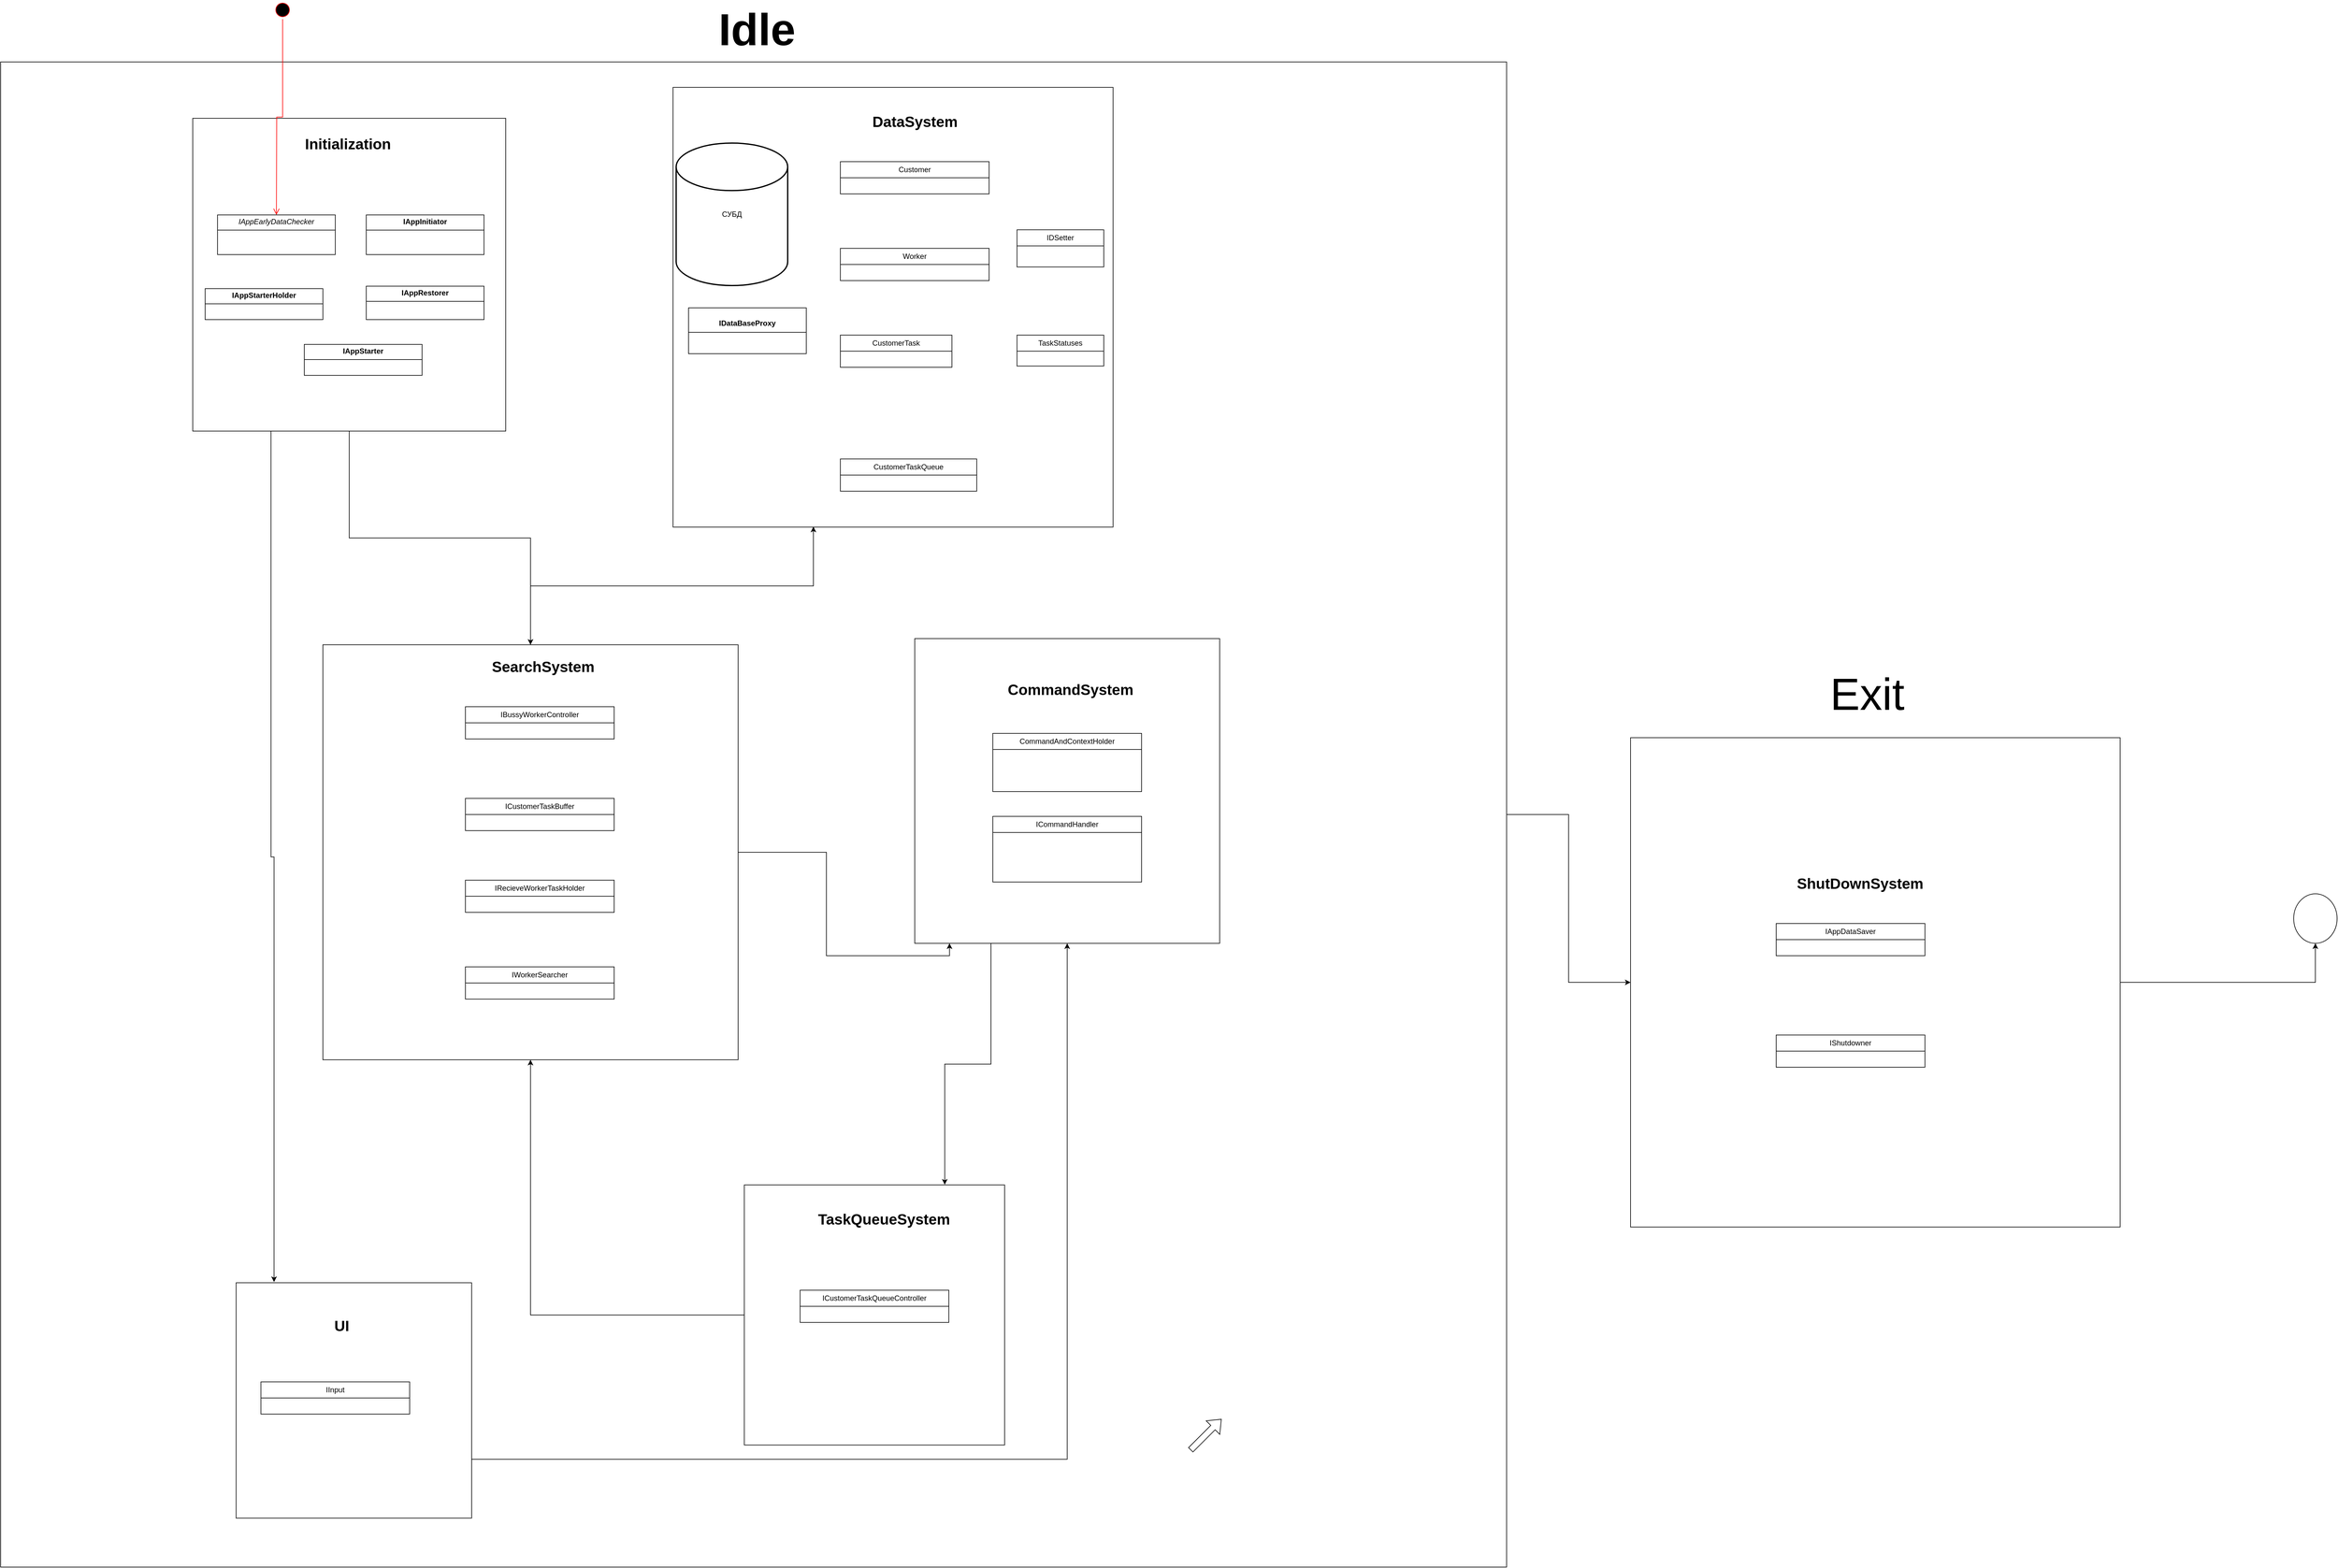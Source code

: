 <mxfile version="24.5.4" type="google">
  <diagram name="Страница — 1" id="06YoD1uIXqBe-JVSrtWJ">
    <mxGraphModel dx="11596" dy="6507" grid="1" gridSize="10" guides="1" tooltips="1" connect="1" arrows="1" fold="1" page="1" pageScale="1" pageWidth="3300" pageHeight="2339" math="0" shadow="0">
      <root>
        <mxCell id="0" />
        <mxCell id="1" parent="0" />
        <mxCell id="HAsTS4OdkzGYMO4ZyDFc-28" style="edgeStyle=orthogonalEdgeStyle;rounded=0;orthogonalLoop=1;jettySize=auto;html=1;" parent="1" source="HAsTS4OdkzGYMO4ZyDFc-27" target="S1WCDNtpzMyjyydsW5-L-11" edge="1">
          <mxGeometry relative="1" as="geometry" />
        </mxCell>
        <mxCell id="HAsTS4OdkzGYMO4ZyDFc-27" value="" style="whiteSpace=wrap;html=1;aspect=fixed;" parent="1" vertex="1">
          <mxGeometry x="-40" y="-41" width="2430" height="2430" as="geometry" />
        </mxCell>
        <mxCell id="S1WCDNtpzMyjyydsW5-L-4" value="" style="whiteSpace=wrap;html=1;aspect=fixed;" parent="1" vertex="1">
          <mxGeometry x="1045" width="710" height="710" as="geometry" />
        </mxCell>
        <mxCell id="HAsTS4OdkzGYMO4ZyDFc-6" style="edgeStyle=orthogonalEdgeStyle;rounded=0;orthogonalLoop=1;jettySize=auto;html=1;" parent="1" source="S1WCDNtpzMyjyydsW5-L-2" target="S1WCDNtpzMyjyydsW5-L-9" edge="1">
          <mxGeometry relative="1" as="geometry" />
        </mxCell>
        <mxCell id="S1WCDNtpzMyjyydsW5-L-2" value="" style="whiteSpace=wrap;html=1;aspect=fixed;" parent="1" vertex="1">
          <mxGeometry x="270" y="50" width="505" height="505" as="geometry" />
        </mxCell>
        <mxCell id="yQI8sekQ2M6SBxOrnfXO-2" value="" style="ellipse;html=1;shape=startState;fillColor=#000000;strokeColor=#ff0000;" parent="1" vertex="1">
          <mxGeometry x="400" y="-140" width="30" height="30" as="geometry" />
        </mxCell>
        <mxCell id="yQI8sekQ2M6SBxOrnfXO-3" value="" style="edgeStyle=orthogonalEdgeStyle;html=1;verticalAlign=bottom;endArrow=open;endSize=8;strokeColor=#ff0000;rounded=0;" parent="1" source="yQI8sekQ2M6SBxOrnfXO-2" edge="1">
          <mxGeometry relative="1" as="geometry">
            <mxPoint x="405" y="206" as="targetPoint" />
          </mxGeometry>
        </mxCell>
        <mxCell id="NKTjPdkTCfADLDyeyWAk-1" value="&lt;p style=&quot;margin:0px;margin-top:4px;text-align:center;&quot;&gt;&lt;i&gt;IAppEarlyDataChecker&lt;/i&gt;&lt;br&gt;&lt;/p&gt;&lt;hr size=&quot;1&quot; style=&quot;border-style:solid;&quot;&gt;&lt;p style=&quot;margin:0px;margin-left:4px;&quot;&gt;&lt;/p&gt;&lt;p style=&quot;margin:0px;margin-left:4px;&quot;&gt;&lt;br&gt;&lt;/p&gt;" style="verticalAlign=top;align=left;overflow=fill;html=1;whiteSpace=wrap;" parent="1" vertex="1">
          <mxGeometry x="310" y="206" width="190" height="64" as="geometry" />
        </mxCell>
        <mxCell id="NKTjPdkTCfADLDyeyWAk-2" value="&lt;p style=&quot;margin:0px;margin-top:4px;text-align:center;&quot;&gt;&lt;b&gt;IAppInitiator&lt;/b&gt;&lt;br&gt;&lt;/p&gt;&lt;hr size=&quot;1&quot; style=&quot;border-style:solid;&quot;&gt;&lt;p style=&quot;margin:0px;margin-left:4px;&quot;&gt;&lt;br&gt;&lt;/p&gt;" style="verticalAlign=top;align=left;overflow=fill;html=1;whiteSpace=wrap;" parent="1" vertex="1">
          <mxGeometry x="550" y="206" width="190" height="64" as="geometry" />
        </mxCell>
        <mxCell id="NKTjPdkTCfADLDyeyWAk-3" value="&lt;p style=&quot;margin:0px;margin-top:4px;text-align:center;&quot;&gt;&lt;b&gt;IAppRestorer&lt;/b&gt;&lt;br&gt;&lt;/p&gt;&lt;hr size=&quot;1&quot; style=&quot;border-style:solid;&quot;&gt;&lt;p style=&quot;margin:0px;margin-left:4px;&quot;&gt;&lt;br&gt;&lt;/p&gt;&lt;p style=&quot;margin:0px;margin-left:4px;&quot;&gt;&lt;br&gt;&lt;br&gt;&lt;/p&gt;" style="verticalAlign=top;align=left;overflow=fill;html=1;whiteSpace=wrap;" parent="1" vertex="1">
          <mxGeometry x="550" y="321" width="190" height="54" as="geometry" />
        </mxCell>
        <mxCell id="NKTjPdkTCfADLDyeyWAk-4" value="&lt;p style=&quot;margin:0px;margin-top:4px;text-align:center;&quot;&gt;&lt;b&gt;IAppStarter&lt;/b&gt;&lt;br&gt;&lt;/p&gt;&lt;hr size=&quot;1&quot; style=&quot;border-style:solid;&quot;&gt;&lt;p style=&quot;margin:0px;margin-left:4px;&quot;&gt;&lt;br&gt;&lt;/p&gt;" style="verticalAlign=top;align=left;overflow=fill;html=1;whiteSpace=wrap;" parent="1" vertex="1">
          <mxGeometry x="450" y="415" width="190" height="50" as="geometry" />
        </mxCell>
        <mxCell id="NKTjPdkTCfADLDyeyWAk-5" value="&lt;p style=&quot;margin:0px;margin-top:4px;text-align:center;&quot;&gt;&lt;br&gt;&lt;b&gt;IDataBaseProxy&lt;/b&gt;&lt;/p&gt;&lt;hr size=&quot;1&quot; style=&quot;border-style:solid;&quot;&gt;&lt;p style=&quot;margin:0px;margin-left:4px;&quot;&gt;&lt;br&gt;&lt;/p&gt;" style="verticalAlign=top;align=left;overflow=fill;html=1;whiteSpace=wrap;" parent="1" vertex="1">
          <mxGeometry x="1070" y="356" width="190" height="74" as="geometry" />
        </mxCell>
        <mxCell id="NKTjPdkTCfADLDyeyWAk-6" value="СУБД" style="strokeWidth=2;html=1;shape=mxgraph.flowchart.database;whiteSpace=wrap;" parent="1" vertex="1">
          <mxGeometry x="1050" y="90" width="180" height="230" as="geometry" />
        </mxCell>
        <mxCell id="NKTjPdkTCfADLDyeyWAk-37" value="Customer" style="swimlane;fontStyle=0;childLayout=stackLayout;horizontal=1;startSize=26;fillColor=none;horizontalStack=0;resizeParent=1;resizeParentMax=0;resizeLast=0;collapsible=1;marginBottom=0;whiteSpace=wrap;html=1;" parent="1" vertex="1">
          <mxGeometry x="1315" y="120" width="240" height="52" as="geometry" />
        </mxCell>
        <mxCell id="NKTjPdkTCfADLDyeyWAk-41" value="CustomerTask" style="swimlane;fontStyle=0;childLayout=stackLayout;horizontal=1;startSize=26;fillColor=none;horizontalStack=0;resizeParent=1;resizeParentMax=0;resizeLast=0;collapsible=1;marginBottom=0;whiteSpace=wrap;html=1;" parent="1" vertex="1">
          <mxGeometry x="1315" y="400" width="180" height="52" as="geometry" />
        </mxCell>
        <mxCell id="NKTjPdkTCfADLDyeyWAk-46" value="TaskStatuses" style="swimlane;fontStyle=0;childLayout=stackLayout;horizontal=1;startSize=26;fillColor=none;horizontalStack=0;resizeParent=1;resizeParentMax=0;resizeLast=0;collapsible=1;marginBottom=0;whiteSpace=wrap;html=1;" parent="1" vertex="1">
          <mxGeometry x="1600" y="400" width="140" height="50" as="geometry" />
        </mxCell>
        <mxCell id="NKTjPdkTCfADLDyeyWAk-47" value="&lt;div&gt;&lt;div&gt;&lt;br&gt;&lt;/div&gt;&lt;/div&gt;" style="text;strokeColor=none;fillColor=none;align=left;verticalAlign=top;spacingLeft=4;spacingRight=4;overflow=hidden;rotatable=0;points=[[0,0.5],[1,0.5]];portConstraint=eastwest;whiteSpace=wrap;html=1;" parent="NKTjPdkTCfADLDyeyWAk-46" vertex="1">
          <mxGeometry y="26" width="140" height="24" as="geometry" />
        </mxCell>
        <mxCell id="NKTjPdkTCfADLDyeyWAk-50" value="Worker" style="swimlane;fontStyle=0;childLayout=stackLayout;horizontal=1;startSize=26;fillColor=none;horizontalStack=0;resizeParent=1;resizeParentMax=0;resizeLast=0;collapsible=1;marginBottom=0;whiteSpace=wrap;html=1;" parent="1" vertex="1">
          <mxGeometry x="1315" y="260" width="240" height="52" as="geometry" />
        </mxCell>
        <mxCell id="NKTjPdkTCfADLDyeyWAk-54" value="CustomerTaskQueue" style="swimlane;fontStyle=0;childLayout=stackLayout;horizontal=1;startSize=26;fillColor=none;horizontalStack=0;resizeParent=1;resizeParentMax=0;resizeLast=0;collapsible=1;marginBottom=0;whiteSpace=wrap;html=1;" parent="1" vertex="1">
          <mxGeometry x="1315" y="600" width="220" height="52" as="geometry" />
        </mxCell>
        <mxCell id="S1WCDNtpzMyjyydsW5-L-3" value="Initialization&lt;div&gt;&lt;br&gt;&lt;/div&gt;" style="text;strokeColor=none;fillColor=none;html=1;fontSize=24;fontStyle=1;verticalAlign=middle;align=center;" parent="1" vertex="1">
          <mxGeometry x="470" y="86" width="100" height="40" as="geometry" />
        </mxCell>
        <mxCell id="S1WCDNtpzMyjyydsW5-L-6" value="DataSystem&lt;div&gt;&lt;br&gt;&lt;/div&gt;" style="text;strokeColor=none;fillColor=none;html=1;fontSize=24;fontStyle=1;verticalAlign=middle;align=center;" parent="1" vertex="1">
          <mxGeometry x="1385" y="50" width="100" height="40" as="geometry" />
        </mxCell>
        <mxCell id="S1WCDNtpzMyjyydsW5-L-7" value="" style="whiteSpace=wrap;html=1;aspect=fixed;" parent="1" vertex="1">
          <mxGeometry x="1435" y="890" width="492" height="492" as="geometry" />
        </mxCell>
        <mxCell id="S1WCDNtpzMyjyydsW5-L-8" value="CommandSystem&lt;div&gt;&lt;br&gt;&lt;/div&gt;" style="text;strokeColor=none;fillColor=none;html=1;fontSize=24;fontStyle=1;verticalAlign=middle;align=center;" parent="1" vertex="1">
          <mxGeometry x="1636" y="967" width="100" height="40" as="geometry" />
        </mxCell>
        <mxCell id="S1WCDNtpzMyjyydsW5-L-9" value="" style="whiteSpace=wrap;html=1;aspect=fixed;" parent="1" vertex="1">
          <mxGeometry x="480" y="900" width="670" height="670" as="geometry" />
        </mxCell>
        <mxCell id="S1WCDNtpzMyjyydsW5-L-10" value="&lt;div&gt;SearchSystem&lt;/div&gt;&lt;div&gt;&lt;br&gt;&lt;/div&gt;" style="text;strokeColor=none;fillColor=none;html=1;fontSize=24;fontStyle=1;verticalAlign=middle;align=center;" parent="1" vertex="1">
          <mxGeometry x="785" y="930" width="100" height="40" as="geometry" />
        </mxCell>
        <mxCell id="HAsTS4OdkzGYMO4ZyDFc-19" style="edgeStyle=orthogonalEdgeStyle;rounded=0;orthogonalLoop=1;jettySize=auto;html=1;entryX=0.5;entryY=1;entryDx=0;entryDy=0;" parent="1" source="S1WCDNtpzMyjyydsW5-L-11" target="HAsTS4OdkzGYMO4ZyDFc-17" edge="1">
          <mxGeometry relative="1" as="geometry" />
        </mxCell>
        <mxCell id="S1WCDNtpzMyjyydsW5-L-11" value="" style="whiteSpace=wrap;html=1;aspect=fixed;" parent="1" vertex="1">
          <mxGeometry x="2590" y="1050" width="790" height="790" as="geometry" />
        </mxCell>
        <mxCell id="S1WCDNtpzMyjyydsW5-L-12" value="&lt;div&gt;ShutDownSystem&lt;/div&gt;&lt;div&gt;&lt;br&gt;&lt;/div&gt;" style="text;strokeColor=none;fillColor=none;html=1;fontSize=24;fontStyle=1;verticalAlign=middle;align=center;" parent="1" vertex="1">
          <mxGeometry x="2910" y="1280" width="100" height="40" as="geometry" />
        </mxCell>
        <mxCell id="HAsTS4OdkzGYMO4ZyDFc-25" style="edgeStyle=orthogonalEdgeStyle;rounded=0;orthogonalLoop=1;jettySize=auto;html=1;" parent="1" source="S1WCDNtpzMyjyydsW5-L-13" target="S1WCDNtpzMyjyydsW5-L-9" edge="1">
          <mxGeometry relative="1" as="geometry">
            <mxPoint x="1220" y="1700" as="targetPoint" />
          </mxGeometry>
        </mxCell>
        <mxCell id="S1WCDNtpzMyjyydsW5-L-13" value="" style="whiteSpace=wrap;html=1;aspect=fixed;" parent="1" vertex="1">
          <mxGeometry x="1160" y="1772" width="420" height="420" as="geometry" />
        </mxCell>
        <mxCell id="S1WCDNtpzMyjyydsW5-L-14" value="&lt;div&gt;TaskQueueSystem&lt;/div&gt;&lt;div&gt;&lt;br&gt;&lt;/div&gt;" style="text;strokeColor=none;fillColor=none;html=1;fontSize=24;fontStyle=1;verticalAlign=middle;align=center;" parent="1" vertex="1">
          <mxGeometry x="1335" y="1822" width="100" height="40" as="geometry" />
        </mxCell>
        <mxCell id="S1WCDNtpzMyjyydsW5-L-15" value="CommandAndContextHolder" style="swimlane;fontStyle=0;childLayout=stackLayout;horizontal=1;startSize=26;fillColor=none;horizontalStack=0;resizeParent=1;resizeParentMax=0;resizeLast=0;collapsible=1;marginBottom=0;whiteSpace=wrap;html=1;" parent="1" vertex="1">
          <mxGeometry x="1561" y="1043" width="240" height="94" as="geometry" />
        </mxCell>
        <mxCell id="S1WCDNtpzMyjyydsW5-L-19" value="ICommandHandler" style="swimlane;fontStyle=0;childLayout=stackLayout;horizontal=1;startSize=26;fillColor=none;horizontalStack=0;resizeParent=1;resizeParentMax=0;resizeLast=0;collapsible=1;marginBottom=0;whiteSpace=wrap;html=1;" parent="1" vertex="1">
          <mxGeometry x="1561" y="1177" width="240" height="106" as="geometry" />
        </mxCell>
        <mxCell id="S1WCDNtpzMyjyydsW5-L-23" value="IBussyWorkerController" style="swimlane;fontStyle=0;childLayout=stackLayout;horizontal=1;startSize=26;fillColor=none;horizontalStack=0;resizeParent=1;resizeParentMax=0;resizeLast=0;collapsible=1;marginBottom=0;whiteSpace=wrap;html=1;" parent="1" vertex="1">
          <mxGeometry x="710" y="1000" width="240" height="52" as="geometry" />
        </mxCell>
        <mxCell id="S1WCDNtpzMyjyydsW5-L-27" value="ICustomerTaskBuffer" style="swimlane;fontStyle=0;childLayout=stackLayout;horizontal=1;startSize=26;fillColor=none;horizontalStack=0;resizeParent=1;resizeParentMax=0;resizeLast=0;collapsible=1;marginBottom=0;whiteSpace=wrap;html=1;" parent="1" vertex="1">
          <mxGeometry x="710" y="1148" width="240" height="52" as="geometry" />
        </mxCell>
        <mxCell id="S1WCDNtpzMyjyydsW5-L-31" value="IRecieveWorkerTaskHolder" style="swimlane;fontStyle=0;childLayout=stackLayout;horizontal=1;startSize=26;fillColor=none;horizontalStack=0;resizeParent=1;resizeParentMax=0;resizeLast=0;collapsible=1;marginBottom=0;whiteSpace=wrap;html=1;" parent="1" vertex="1">
          <mxGeometry x="710" y="1280" width="240" height="52" as="geometry" />
        </mxCell>
        <mxCell id="S1WCDNtpzMyjyydsW5-L-35" value="IWorkerSearcher" style="swimlane;fontStyle=0;childLayout=stackLayout;horizontal=1;startSize=26;fillColor=none;horizontalStack=0;resizeParent=1;resizeParentMax=0;resizeLast=0;collapsible=1;marginBottom=0;whiteSpace=wrap;html=1;" parent="1" vertex="1">
          <mxGeometry x="710" y="1420" width="240" height="52" as="geometry" />
        </mxCell>
        <mxCell id="S1WCDNtpzMyjyydsW5-L-39" value="IAppDataSaver" style="swimlane;fontStyle=0;childLayout=stackLayout;horizontal=1;startSize=26;fillColor=none;horizontalStack=0;resizeParent=1;resizeParentMax=0;resizeLast=0;collapsible=1;marginBottom=0;whiteSpace=wrap;html=1;" parent="1" vertex="1">
          <mxGeometry x="2825" y="1350" width="240" height="52" as="geometry" />
        </mxCell>
        <mxCell id="S1WCDNtpzMyjyydsW5-L-43" value="IShutdowner" style="swimlane;fontStyle=0;childLayout=stackLayout;horizontal=1;startSize=26;fillColor=none;horizontalStack=0;resizeParent=1;resizeParentMax=0;resizeLast=0;collapsible=1;marginBottom=0;whiteSpace=wrap;html=1;" parent="1" vertex="1">
          <mxGeometry x="2825" y="1530" width="240" height="52" as="geometry" />
        </mxCell>
        <mxCell id="S1WCDNtpzMyjyydsW5-L-47" value="ICustomerTaskQueueController" style="swimlane;fontStyle=0;childLayout=stackLayout;horizontal=1;startSize=26;fillColor=none;horizontalStack=0;resizeParent=1;resizeParentMax=0;resizeLast=0;collapsible=1;marginBottom=0;whiteSpace=wrap;html=1;" parent="1" vertex="1">
          <mxGeometry x="1250" y="1942" width="240" height="52" as="geometry" />
        </mxCell>
        <mxCell id="HAsTS4OdkzGYMO4ZyDFc-30" style="edgeStyle=orthogonalEdgeStyle;rounded=0;orthogonalLoop=1;jettySize=auto;html=1;exitX=1;exitY=0.75;exitDx=0;exitDy=0;" parent="1" source="S1WCDNtpzMyjyydsW5-L-51" target="S1WCDNtpzMyjyydsW5-L-7" edge="1">
          <mxGeometry relative="1" as="geometry" />
        </mxCell>
        <mxCell id="S1WCDNtpzMyjyydsW5-L-51" value="" style="whiteSpace=wrap;html=1;aspect=fixed;" parent="1" vertex="1">
          <mxGeometry x="340" y="1930" width="380" height="380" as="geometry" />
        </mxCell>
        <mxCell id="S1WCDNtpzMyjyydsW5-L-52" value="UI" style="text;strokeColor=none;fillColor=none;html=1;fontSize=24;fontStyle=1;verticalAlign=middle;align=center;" parent="1" vertex="1">
          <mxGeometry x="460" y="1980" width="100" height="40" as="geometry" />
        </mxCell>
        <mxCell id="S1WCDNtpzMyjyydsW5-L-53" value="IInput" style="swimlane;fontStyle=0;childLayout=stackLayout;horizontal=1;startSize=26;fillColor=none;horizontalStack=0;resizeParent=1;resizeParentMax=0;resizeLast=0;collapsible=1;marginBottom=0;whiteSpace=wrap;html=1;" parent="1" vertex="1">
          <mxGeometry x="380" y="2090" width="240" height="52" as="geometry" />
        </mxCell>
        <mxCell id="HAsTS4OdkzGYMO4ZyDFc-2" value="&lt;p style=&quot;margin:0px;margin-top:4px;text-align:center;&quot;&gt;&lt;b&gt;IAppStarterHolder&lt;/b&gt;&lt;br&gt;&lt;/p&gt;&lt;hr size=&quot;1&quot; style=&quot;border-style:solid;&quot;&gt;&lt;p style=&quot;margin:0px;margin-left:4px;&quot;&gt;&lt;br&gt;&lt;/p&gt;" style="verticalAlign=top;align=left;overflow=fill;html=1;whiteSpace=wrap;" parent="1" vertex="1">
          <mxGeometry x="290" y="325" width="190" height="50" as="geometry" />
        </mxCell>
        <mxCell id="HAsTS4OdkzGYMO4ZyDFc-4" value="IDSetter" style="swimlane;fontStyle=0;childLayout=stackLayout;horizontal=1;startSize=26;fillColor=none;horizontalStack=0;resizeParent=1;resizeParentMax=0;resizeLast=0;collapsible=1;marginBottom=0;whiteSpace=wrap;html=1;" parent="1" vertex="1">
          <mxGeometry x="1600" y="230" width="140" height="60" as="geometry" />
        </mxCell>
        <mxCell id="HAsTS4OdkzGYMO4ZyDFc-5" value="&lt;div&gt;&lt;div&gt;&lt;br&gt;&lt;/div&gt;&lt;/div&gt;" style="text;strokeColor=none;fillColor=none;align=left;verticalAlign=top;spacingLeft=4;spacingRight=4;overflow=hidden;rotatable=0;points=[[0,0.5],[1,0.5]];portConstraint=eastwest;whiteSpace=wrap;html=1;" parent="HAsTS4OdkzGYMO4ZyDFc-4" vertex="1">
          <mxGeometry y="26" width="140" height="34" as="geometry" />
        </mxCell>
        <mxCell id="HAsTS4OdkzGYMO4ZyDFc-7" style="edgeStyle=orthogonalEdgeStyle;rounded=0;orthogonalLoop=1;jettySize=auto;html=1;entryX=0.319;entryY=0.999;entryDx=0;entryDy=0;entryPerimeter=0;" parent="1" source="S1WCDNtpzMyjyydsW5-L-9" target="S1WCDNtpzMyjyydsW5-L-4" edge="1">
          <mxGeometry relative="1" as="geometry" />
        </mxCell>
        <mxCell id="HAsTS4OdkzGYMO4ZyDFc-16" style="edgeStyle=orthogonalEdgeStyle;rounded=0;orthogonalLoop=1;jettySize=auto;html=1;exitX=0.25;exitY=1;exitDx=0;exitDy=0;entryX=0.161;entryY=-0.003;entryDx=0;entryDy=0;entryPerimeter=0;" parent="1" source="S1WCDNtpzMyjyydsW5-L-2" target="S1WCDNtpzMyjyydsW5-L-51" edge="1">
          <mxGeometry relative="1" as="geometry" />
        </mxCell>
        <mxCell id="HAsTS4OdkzGYMO4ZyDFc-17" value="" style="ellipse;whiteSpace=wrap;html=1;" parent="1" vertex="1">
          <mxGeometry x="3660" y="1302" width="70" height="80" as="geometry" />
        </mxCell>
        <mxCell id="HAsTS4OdkzGYMO4ZyDFc-18" value="" style="shape=flexArrow;endArrow=classic;html=1;rounded=0;" parent="1" edge="1">
          <mxGeometry width="50" height="50" relative="1" as="geometry">
            <mxPoint x="1880" y="2200" as="sourcePoint" />
            <mxPoint x="1930" y="2150" as="targetPoint" />
          </mxGeometry>
        </mxCell>
        <mxCell id="HAsTS4OdkzGYMO4ZyDFc-24" style="edgeStyle=orthogonalEdgeStyle;rounded=0;orthogonalLoop=1;jettySize=auto;html=1;exitX=0.25;exitY=1;exitDx=0;exitDy=0;entryX=0.77;entryY=-0.001;entryDx=0;entryDy=0;entryPerimeter=0;" parent="1" source="S1WCDNtpzMyjyydsW5-L-7" target="S1WCDNtpzMyjyydsW5-L-13" edge="1">
          <mxGeometry relative="1" as="geometry" />
        </mxCell>
        <mxCell id="HAsTS4OdkzGYMO4ZyDFc-26" style="edgeStyle=orthogonalEdgeStyle;rounded=0;orthogonalLoop=1;jettySize=auto;html=1;entryX=0.114;entryY=1;entryDx=0;entryDy=0;entryPerimeter=0;" parent="1" source="S1WCDNtpzMyjyydsW5-L-9" target="S1WCDNtpzMyjyydsW5-L-7" edge="1">
          <mxGeometry relative="1" as="geometry" />
        </mxCell>
        <mxCell id="HAsTS4OdkzGYMO4ZyDFc-29" value="&lt;font style=&quot;font-size: 72px;&quot;&gt;Idle&lt;/font&gt;&lt;div style=&quot;font-size: 72px;&quot;&gt;&lt;br&gt;&lt;/div&gt;" style="text;strokeColor=none;fillColor=none;html=1;fontSize=28;fontStyle=1;verticalAlign=middle;align=center;" parent="1" vertex="1">
          <mxGeometry x="1010" y="-70" width="340" height="40" as="geometry" />
        </mxCell>
        <mxCell id="HAsTS4OdkzGYMO4ZyDFc-32" value="&lt;div style=&quot;forced-color-adjust: none; font-size: 72px;&quot;&gt;Exit&lt;/div&gt;" style="text;whiteSpace=wrap;html=1;" parent="1" vertex="1">
          <mxGeometry x="2910" y="930" width="150" height="370" as="geometry" />
        </mxCell>
      </root>
    </mxGraphModel>
  </diagram>
</mxfile>
